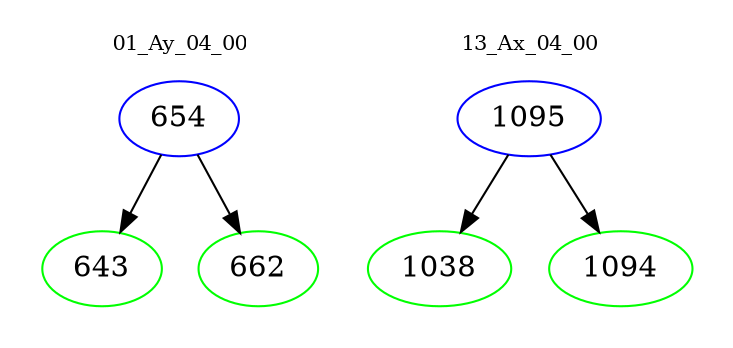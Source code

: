 digraph{
subgraph cluster_0 {
color = white
label = "01_Ay_04_00";
fontsize=10;
T0_654 [label="654", color="blue"]
T0_654 -> T0_643 [color="black"]
T0_643 [label="643", color="green"]
T0_654 -> T0_662 [color="black"]
T0_662 [label="662", color="green"]
}
subgraph cluster_1 {
color = white
label = "13_Ax_04_00";
fontsize=10;
T1_1095 [label="1095", color="blue"]
T1_1095 -> T1_1038 [color="black"]
T1_1038 [label="1038", color="green"]
T1_1095 -> T1_1094 [color="black"]
T1_1094 [label="1094", color="green"]
}
}
